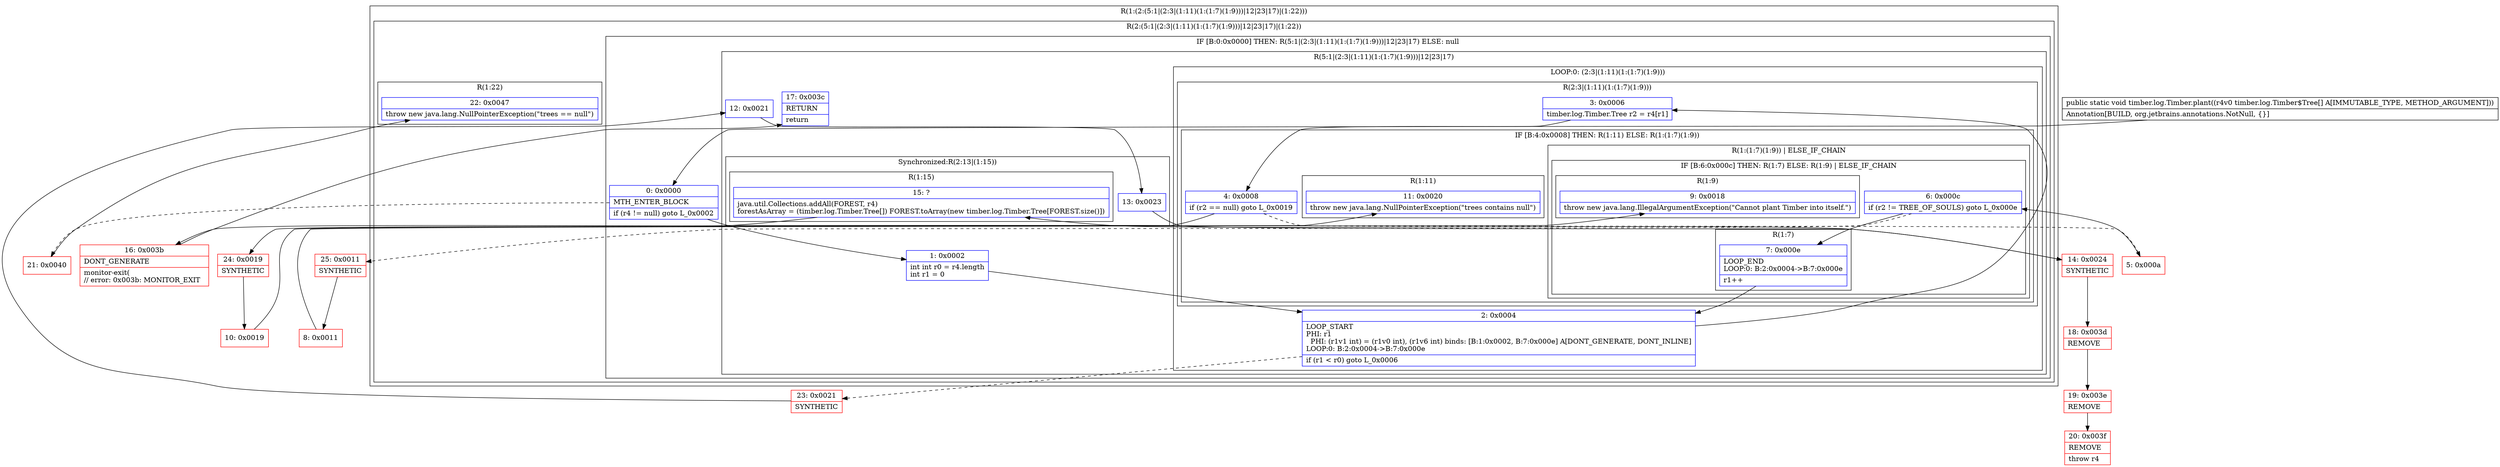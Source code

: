 digraph "CFG fortimber.log.Timber.plant([Ltimber\/log\/Timber$Tree;)V" {
subgraph cluster_Region_1830568405 {
label = "R(1:(2:(5:1|(2:3|(1:11)(1:(1:7)(1:9)))|12|23|17)|(1:22)))";
node [shape=record,color=blue];
subgraph cluster_Region_1740607363 {
label = "R(2:(5:1|(2:3|(1:11)(1:(1:7)(1:9)))|12|23|17)|(1:22))";
node [shape=record,color=blue];
subgraph cluster_IfRegion_808187889 {
label = "IF [B:0:0x0000] THEN: R(5:1|(2:3|(1:11)(1:(1:7)(1:9)))|12|23|17) ELSE: null";
node [shape=record,color=blue];
Node_0 [shape=record,label="{0\:\ 0x0000|MTH_ENTER_BLOCK\l|if (r4 != null) goto L_0x0002\l}"];
subgraph cluster_Region_742148416 {
label = "R(5:1|(2:3|(1:11)(1:(1:7)(1:9)))|12|23|17)";
node [shape=record,color=blue];
Node_1 [shape=record,label="{1\:\ 0x0002|int int r0 = r4.length\lint r1 = 0\l}"];
subgraph cluster_LoopRegion_724757560 {
label = "LOOP:0: (2:3|(1:11)(1:(1:7)(1:9)))";
node [shape=record,color=blue];
Node_2 [shape=record,label="{2\:\ 0x0004|LOOP_START\lPHI: r1 \l  PHI: (r1v1 int) = (r1v0 int), (r1v6 int) binds: [B:1:0x0002, B:7:0x000e] A[DONT_GENERATE, DONT_INLINE]\lLOOP:0: B:2:0x0004\-\>B:7:0x000e\l|if (r1 \< r0) goto L_0x0006\l}"];
subgraph cluster_Region_1052648635 {
label = "R(2:3|(1:11)(1:(1:7)(1:9)))";
node [shape=record,color=blue];
Node_3 [shape=record,label="{3\:\ 0x0006|timber.log.Timber.Tree r2 = r4[r1]\l}"];
subgraph cluster_IfRegion_1879448677 {
label = "IF [B:4:0x0008] THEN: R(1:11) ELSE: R(1:(1:7)(1:9))";
node [shape=record,color=blue];
Node_4 [shape=record,label="{4\:\ 0x0008|if (r2 == null) goto L_0x0019\l}"];
subgraph cluster_Region_1048136284 {
label = "R(1:11)";
node [shape=record,color=blue];
Node_11 [shape=record,label="{11\:\ 0x0020|throw new java.lang.NullPointerException(\"trees contains null\")\l}"];
}
subgraph cluster_Region_837068463 {
label = "R(1:(1:7)(1:9)) | ELSE_IF_CHAIN\l";
node [shape=record,color=blue];
subgraph cluster_IfRegion_1290370417 {
label = "IF [B:6:0x000c] THEN: R(1:7) ELSE: R(1:9) | ELSE_IF_CHAIN\l";
node [shape=record,color=blue];
Node_6 [shape=record,label="{6\:\ 0x000c|if (r2 != TREE_OF_SOULS) goto L_0x000e\l}"];
subgraph cluster_Region_1957761743 {
label = "R(1:7)";
node [shape=record,color=blue];
Node_7 [shape=record,label="{7\:\ 0x000e|LOOP_END\lLOOP:0: B:2:0x0004\-\>B:7:0x000e\l|r1++\l}"];
}
subgraph cluster_Region_717026439 {
label = "R(1:9)";
node [shape=record,color=blue];
Node_9 [shape=record,label="{9\:\ 0x0018|throw new java.lang.IllegalArgumentException(\"Cannot plant Timber into itself.\")\l}"];
}
}
}
}
}
}
Node_12 [shape=record,label="{12\:\ 0x0021}"];
subgraph cluster_SynchronizedRegion_1170672222 {
label = "Synchronized:R(2:13|(1:15))";
node [shape=record,color=blue];
Node_13 [shape=record,label="{13\:\ 0x0023}"];
subgraph cluster_Region_832078608 {
label = "R(1:15)";
node [shape=record,color=blue];
Node_15 [shape=record,label="{15\:\ ?|java.util.Collections.addAll(FOREST, r4)\lforestAsArray = (timber.log.Timber.Tree[]) FOREST.toArray(new timber.log.Timber.Tree[FOREST.size()])\l}"];
}
}
Node_17 [shape=record,label="{17\:\ 0x003c|RETURN\l|return\l}"];
}
}
subgraph cluster_Region_626887250 {
label = "R(1:22)";
node [shape=record,color=blue];
Node_22 [shape=record,label="{22\:\ 0x0047|throw new java.lang.NullPointerException(\"trees == null\")\l}"];
}
}
}
Node_5 [shape=record,color=red,label="{5\:\ 0x000a}"];
Node_8 [shape=record,color=red,label="{8\:\ 0x0011}"];
Node_10 [shape=record,color=red,label="{10\:\ 0x0019}"];
Node_14 [shape=record,color=red,label="{14\:\ 0x0024|SYNTHETIC\l}"];
Node_16 [shape=record,color=red,label="{16\:\ 0x003b|DONT_GENERATE\l|monitor\-exit(\l\/\/ error: 0x003b: MONITOR_EXIT  \l}"];
Node_18 [shape=record,color=red,label="{18\:\ 0x003d|REMOVE\l}"];
Node_19 [shape=record,color=red,label="{19\:\ 0x003e|REMOVE\l}"];
Node_20 [shape=record,color=red,label="{20\:\ 0x003f|REMOVE\l|throw r4\l}"];
Node_21 [shape=record,color=red,label="{21\:\ 0x0040}"];
Node_23 [shape=record,color=red,label="{23\:\ 0x0021|SYNTHETIC\l}"];
Node_24 [shape=record,color=red,label="{24\:\ 0x0019|SYNTHETIC\l}"];
Node_25 [shape=record,color=red,label="{25\:\ 0x0011|SYNTHETIC\l}"];
MethodNode[shape=record,label="{public static void timber.log.Timber.plant((r4v0 timber.log.Timber$Tree[] A[IMMUTABLE_TYPE, METHOD_ARGUMENT]))  | Annotation[BUILD, org.jetbrains.annotations.NotNull, \{\}]\l}"];
MethodNode -> Node_0;
Node_0 -> Node_1;
Node_0 -> Node_21[style=dashed];
Node_1 -> Node_2;
Node_2 -> Node_3;
Node_2 -> Node_23[style=dashed];
Node_3 -> Node_4;
Node_4 -> Node_5[style=dashed];
Node_4 -> Node_24;
Node_6 -> Node_7;
Node_6 -> Node_25[style=dashed];
Node_7 -> Node_2;
Node_12 -> Node_13;
Node_13 -> Node_14;
Node_15 -> Node_16;
Node_5 -> Node_6;
Node_8 -> Node_9;
Node_10 -> Node_11;
Node_14 -> Node_15;
Node_14 -> Node_18;
Node_16 -> Node_17;
Node_18 -> Node_19;
Node_19 -> Node_20;
Node_21 -> Node_22;
Node_23 -> Node_12;
Node_24 -> Node_10;
Node_25 -> Node_8;
}

